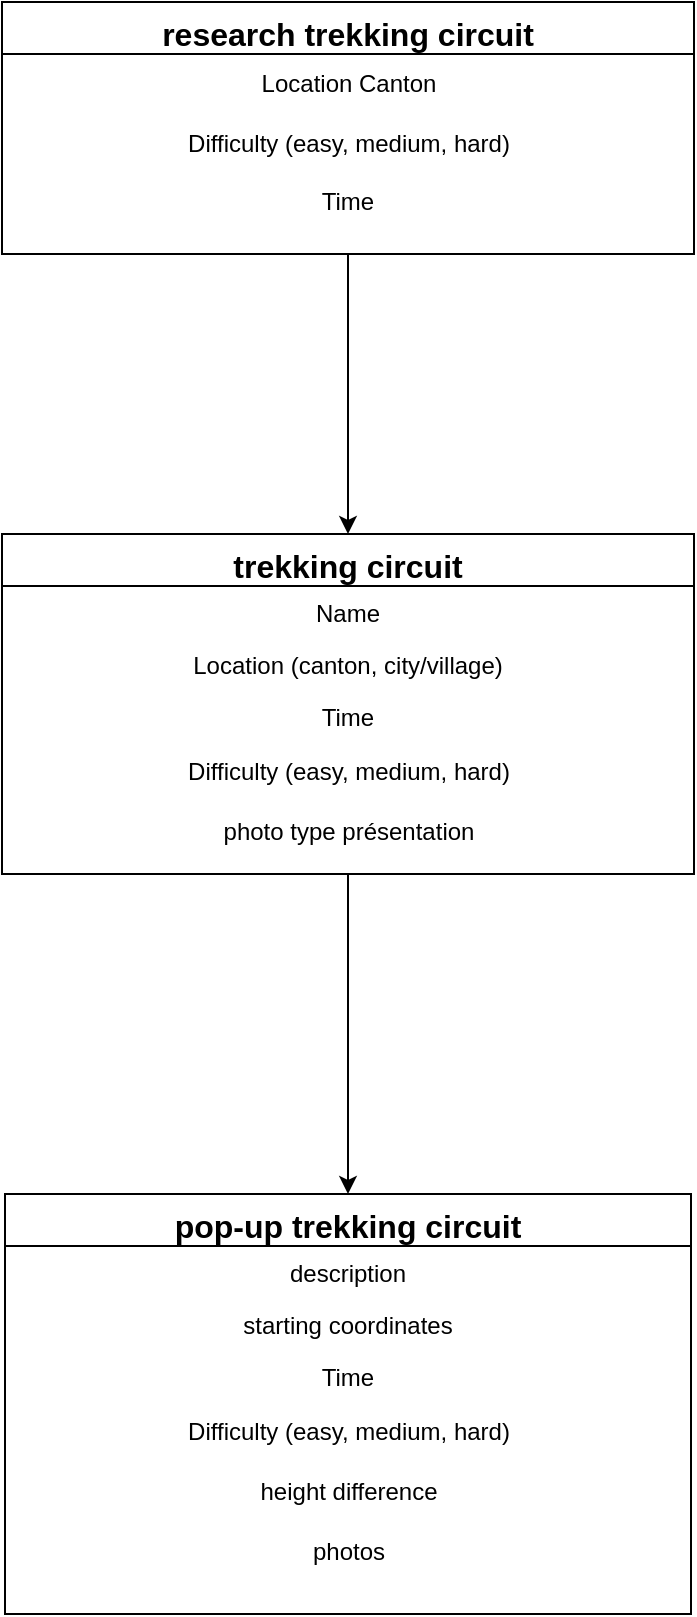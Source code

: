 <mxfile version="20.5.1" type="github">
  <diagram id="C5RBs43oDa-KdzZeNtuy" name="Page-1">
    <mxGraphModel dx="1673" dy="2054" grid="1" gridSize="10" guides="1" tooltips="1" connect="1" arrows="1" fold="1" page="1" pageScale="1" pageWidth="827" pageHeight="1169" math="0" shadow="0">
      <root>
        <mxCell id="WIyWlLk6GJQsqaUBKTNV-0" />
        <mxCell id="WIyWlLk6GJQsqaUBKTNV-1" parent="WIyWlLk6GJQsqaUBKTNV-0" />
        <mxCell id="-EU5zjieAq9KaEwmhGDv-26" style="edgeStyle=orthogonalEdgeStyle;rounded=0;orthogonalLoop=1;jettySize=auto;html=1;exitX=0.5;exitY=1;exitDx=0;exitDy=0;entryX=0.5;entryY=0;entryDx=0;entryDy=0;" edge="1" parent="WIyWlLk6GJQsqaUBKTNV-1" source="zkfFHV4jXpPFQw0GAbJ--0" target="-EU5zjieAq9KaEwmhGDv-2">
          <mxGeometry relative="1" as="geometry" />
        </mxCell>
        <mxCell id="zkfFHV4jXpPFQw0GAbJ--0" value="trekking circuit&#xa;" style="swimlane;fontStyle=1;align=center;verticalAlign=top;childLayout=stackLayout;horizontal=1;startSize=26;horizontalStack=0;resizeParent=1;resizeLast=0;collapsible=1;marginBottom=0;rounded=0;shadow=0;strokeWidth=1;fontSize=16;" parent="WIyWlLk6GJQsqaUBKTNV-1" vertex="1">
          <mxGeometry x="244" y="140" width="346" height="170" as="geometry">
            <mxRectangle x="230" y="140" width="160" height="26" as="alternateBounds" />
          </mxGeometry>
        </mxCell>
        <mxCell id="zkfFHV4jXpPFQw0GAbJ--1" value="Name" style="text;align=center;verticalAlign=top;spacingLeft=4;spacingRight=4;overflow=hidden;rotatable=0;points=[[0,0.5],[1,0.5]];portConstraint=eastwest;" parent="zkfFHV4jXpPFQw0GAbJ--0" vertex="1">
          <mxGeometry y="26" width="346" height="26" as="geometry" />
        </mxCell>
        <mxCell id="zkfFHV4jXpPFQw0GAbJ--2" value="Location (canton, city/village)&#xa;" style="text;align=center;verticalAlign=top;spacingLeft=4;spacingRight=4;overflow=hidden;rotatable=0;points=[[0,0.5],[1,0.5]];portConstraint=eastwest;rounded=0;shadow=0;html=0;" parent="zkfFHV4jXpPFQw0GAbJ--0" vertex="1">
          <mxGeometry y="52" width="346" height="26" as="geometry" />
        </mxCell>
        <mxCell id="zkfFHV4jXpPFQw0GAbJ--3" value="Time" style="text;align=center;verticalAlign=top;spacingLeft=4;spacingRight=4;overflow=hidden;rotatable=0;points=[[0,0.5],[1,0.5]];portConstraint=eastwest;rounded=0;shadow=0;html=0;" parent="zkfFHV4jXpPFQw0GAbJ--0" vertex="1">
          <mxGeometry y="78" width="346" height="26" as="geometry" />
        </mxCell>
        <mxCell id="7EUjOy9gmm0-k1CNPy_o-0" value="&lt;div&gt;Difficulty (easy, medium, hard)&lt;/div&gt;" style="text;html=1;align=center;verticalAlign=middle;resizable=0;points=[];autosize=1;strokeColor=none;fillColor=none;" parent="zkfFHV4jXpPFQw0GAbJ--0" vertex="1">
          <mxGeometry y="104" width="346" height="30" as="geometry" />
        </mxCell>
        <mxCell id="-EU5zjieAq9KaEwmhGDv-0" value="photo type présentation" style="text;html=1;align=center;verticalAlign=middle;resizable=0;points=[];autosize=1;strokeColor=none;fillColor=none;" vertex="1" parent="zkfFHV4jXpPFQw0GAbJ--0">
          <mxGeometry y="134" width="346" height="30" as="geometry" />
        </mxCell>
        <mxCell id="-EU5zjieAq9KaEwmhGDv-2" value="pop-up trekking circuit" style="swimlane;fontStyle=1;align=center;verticalAlign=top;childLayout=stackLayout;horizontal=1;startSize=26;horizontalStack=0;resizeParent=1;resizeLast=0;collapsible=1;marginBottom=0;rounded=0;shadow=0;strokeWidth=1;fontSize=16;" vertex="1" parent="WIyWlLk6GJQsqaUBKTNV-1">
          <mxGeometry x="245.5" y="470" width="343" height="210" as="geometry">
            <mxRectangle x="230" y="140" width="160" height="26" as="alternateBounds" />
          </mxGeometry>
        </mxCell>
        <mxCell id="-EU5zjieAq9KaEwmhGDv-3" value="description" style="text;align=center;verticalAlign=top;spacingLeft=4;spacingRight=4;overflow=hidden;rotatable=0;points=[[0,0.5],[1,0.5]];portConstraint=eastwest;" vertex="1" parent="-EU5zjieAq9KaEwmhGDv-2">
          <mxGeometry y="26" width="343" height="26" as="geometry" />
        </mxCell>
        <mxCell id="-EU5zjieAq9KaEwmhGDv-4" value="starting coordinates&#xa;" style="text;align=center;verticalAlign=top;spacingLeft=4;spacingRight=4;overflow=hidden;rotatable=0;points=[[0,0.5],[1,0.5]];portConstraint=eastwest;rounded=0;shadow=0;html=0;" vertex="1" parent="-EU5zjieAq9KaEwmhGDv-2">
          <mxGeometry y="52" width="343" height="26" as="geometry" />
        </mxCell>
        <mxCell id="-EU5zjieAq9KaEwmhGDv-5" value="Time" style="text;align=center;verticalAlign=top;spacingLeft=4;spacingRight=4;overflow=hidden;rotatable=0;points=[[0,0.5],[1,0.5]];portConstraint=eastwest;rounded=0;shadow=0;html=0;" vertex="1" parent="-EU5zjieAq9KaEwmhGDv-2">
          <mxGeometry y="78" width="343" height="26" as="geometry" />
        </mxCell>
        <mxCell id="-EU5zjieAq9KaEwmhGDv-6" value="&lt;div&gt;Difficulty (easy, medium, hard)&lt;/div&gt;" style="text;html=1;align=center;verticalAlign=middle;resizable=0;points=[];autosize=1;strokeColor=none;fillColor=none;" vertex="1" parent="-EU5zjieAq9KaEwmhGDv-2">
          <mxGeometry y="104" width="343" height="30" as="geometry" />
        </mxCell>
        <mxCell id="-EU5zjieAq9KaEwmhGDv-25" value="height difference" style="text;html=1;align=center;verticalAlign=middle;resizable=0;points=[];autosize=1;strokeColor=none;fillColor=none;" vertex="1" parent="-EU5zjieAq9KaEwmhGDv-2">
          <mxGeometry y="134" width="343" height="30" as="geometry" />
        </mxCell>
        <mxCell id="-EU5zjieAq9KaEwmhGDv-7" value="photos" style="text;html=1;align=center;verticalAlign=middle;resizable=0;points=[];autosize=1;strokeColor=none;fillColor=none;" vertex="1" parent="-EU5zjieAq9KaEwmhGDv-2">
          <mxGeometry y="164" width="343" height="30" as="geometry" />
        </mxCell>
        <mxCell id="-EU5zjieAq9KaEwmhGDv-24" style="edgeStyle=orthogonalEdgeStyle;rounded=0;orthogonalLoop=1;jettySize=auto;html=1;exitX=0.5;exitY=1;exitDx=0;exitDy=0;entryX=0.5;entryY=0;entryDx=0;entryDy=0;" edge="1" parent="WIyWlLk6GJQsqaUBKTNV-1" source="-EU5zjieAq9KaEwmhGDv-16" target="zkfFHV4jXpPFQw0GAbJ--0">
          <mxGeometry relative="1" as="geometry" />
        </mxCell>
        <mxCell id="-EU5zjieAq9KaEwmhGDv-16" value="research trekking circuit" style="swimlane;fontStyle=1;align=center;verticalAlign=top;childLayout=stackLayout;horizontal=1;startSize=26;horizontalStack=0;resizeParent=1;resizeLast=0;collapsible=1;marginBottom=0;rounded=0;shadow=0;strokeWidth=1;fontSize=16;" vertex="1" parent="WIyWlLk6GJQsqaUBKTNV-1">
          <mxGeometry x="244" y="-126" width="346" height="126" as="geometry">
            <mxRectangle x="230" y="140" width="160" height="26" as="alternateBounds" />
          </mxGeometry>
        </mxCell>
        <mxCell id="-EU5zjieAq9KaEwmhGDv-23" value="Location Canton" style="text;html=1;align=center;verticalAlign=middle;resizable=0;points=[];autosize=1;strokeColor=none;fillColor=none;" vertex="1" parent="-EU5zjieAq9KaEwmhGDv-16">
          <mxGeometry y="26" width="346" height="30" as="geometry" />
        </mxCell>
        <mxCell id="-EU5zjieAq9KaEwmhGDv-20" value="&lt;div&gt;Difficulty (easy, medium, hard)&lt;/div&gt;" style="text;html=1;align=center;verticalAlign=middle;resizable=0;points=[];autosize=1;strokeColor=none;fillColor=none;" vertex="1" parent="-EU5zjieAq9KaEwmhGDv-16">
          <mxGeometry y="56" width="346" height="30" as="geometry" />
        </mxCell>
        <mxCell id="-EU5zjieAq9KaEwmhGDv-19" value="Time" style="text;align=center;verticalAlign=top;spacingLeft=4;spacingRight=4;overflow=hidden;rotatable=0;points=[[0,0.5],[1,0.5]];portConstraint=eastwest;rounded=0;shadow=0;html=0;" vertex="1" parent="-EU5zjieAq9KaEwmhGDv-16">
          <mxGeometry y="86" width="346" height="26" as="geometry" />
        </mxCell>
      </root>
    </mxGraphModel>
  </diagram>
</mxfile>
